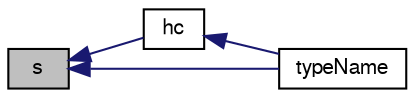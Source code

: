 digraph "s"
{
  bgcolor="transparent";
  edge [fontname="FreeSans",fontsize="10",labelfontname="FreeSans",labelfontsize="10"];
  node [fontname="FreeSans",fontsize="10",shape=record];
  rankdir="LR";
  Node175 [label="s",height=0.2,width=0.4,color="black", fillcolor="grey75", style="filled", fontcolor="black"];
  Node175 -> Node176 [dir="back",color="midnightblue",fontsize="10",style="solid",fontname="FreeSans"];
  Node176 [label="hc",height=0.2,width=0.4,color="black",URL="$a30370.html#a48b5aa9f120c527f409a7321c6d1a4e3",tooltip="chemical enthalpy [J/kg] "];
  Node176 -> Node177 [dir="back",color="midnightblue",fontsize="10",style="solid",fontname="FreeSans"];
  Node177 [label="typeName",height=0.2,width=0.4,color="black",URL="$a30370.html#a561f535eabff4d94fd999c48df4443bd",tooltip="Return the instantiated type name. "];
  Node175 -> Node177 [dir="back",color="midnightblue",fontsize="10",style="solid",fontname="FreeSans"];
}
